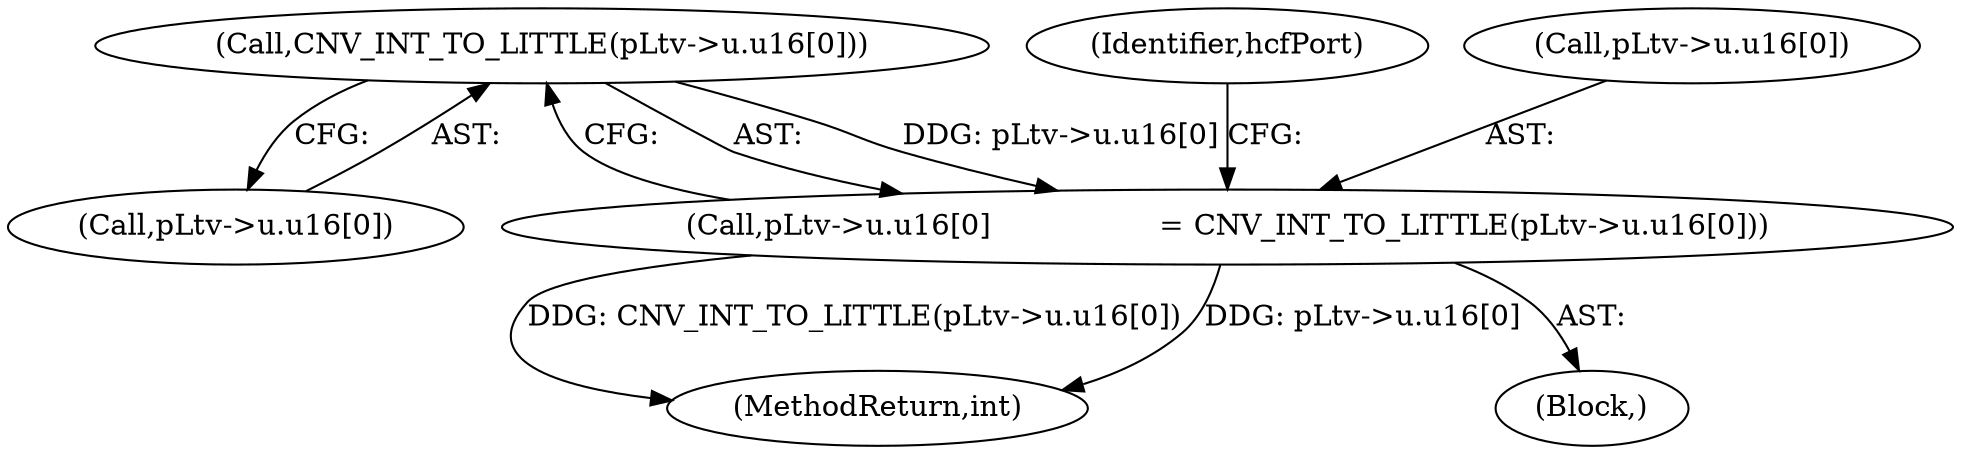 digraph "0_linux_b5e2f339865fb443107e5b10603e53bbc92dc054_0@array" {
"1001688" [label="(Call,CNV_INT_TO_LITTLE(pLtv->u.u16[0]))"];
"1001680" [label="(Call,pLtv->u.u16[0]                  = CNV_INT_TO_LITTLE(pLtv->u.u16[0]))"];
"1001688" [label="(Call,CNV_INT_TO_LITTLE(pLtv->u.u16[0]))"];
"1002520" [label="(MethodReturn,int)"];
"1001697" [label="(Identifier,hcfPort)"];
"1001681" [label="(Call,pLtv->u.u16[0])"];
"1001680" [label="(Call,pLtv->u.u16[0]                  = CNV_INT_TO_LITTLE(pLtv->u.u16[0]))"];
"1000412" [label="(Block,)"];
"1001689" [label="(Call,pLtv->u.u16[0])"];
"1001688" -> "1001680"  [label="AST: "];
"1001688" -> "1001689"  [label="CFG: "];
"1001689" -> "1001688"  [label="AST: "];
"1001680" -> "1001688"  [label="CFG: "];
"1001688" -> "1001680"  [label="DDG: pLtv->u.u16[0]"];
"1001680" -> "1000412"  [label="AST: "];
"1001681" -> "1001680"  [label="AST: "];
"1001697" -> "1001680"  [label="CFG: "];
"1001680" -> "1002520"  [label="DDG: CNV_INT_TO_LITTLE(pLtv->u.u16[0])"];
"1001680" -> "1002520"  [label="DDG: pLtv->u.u16[0]"];
}
